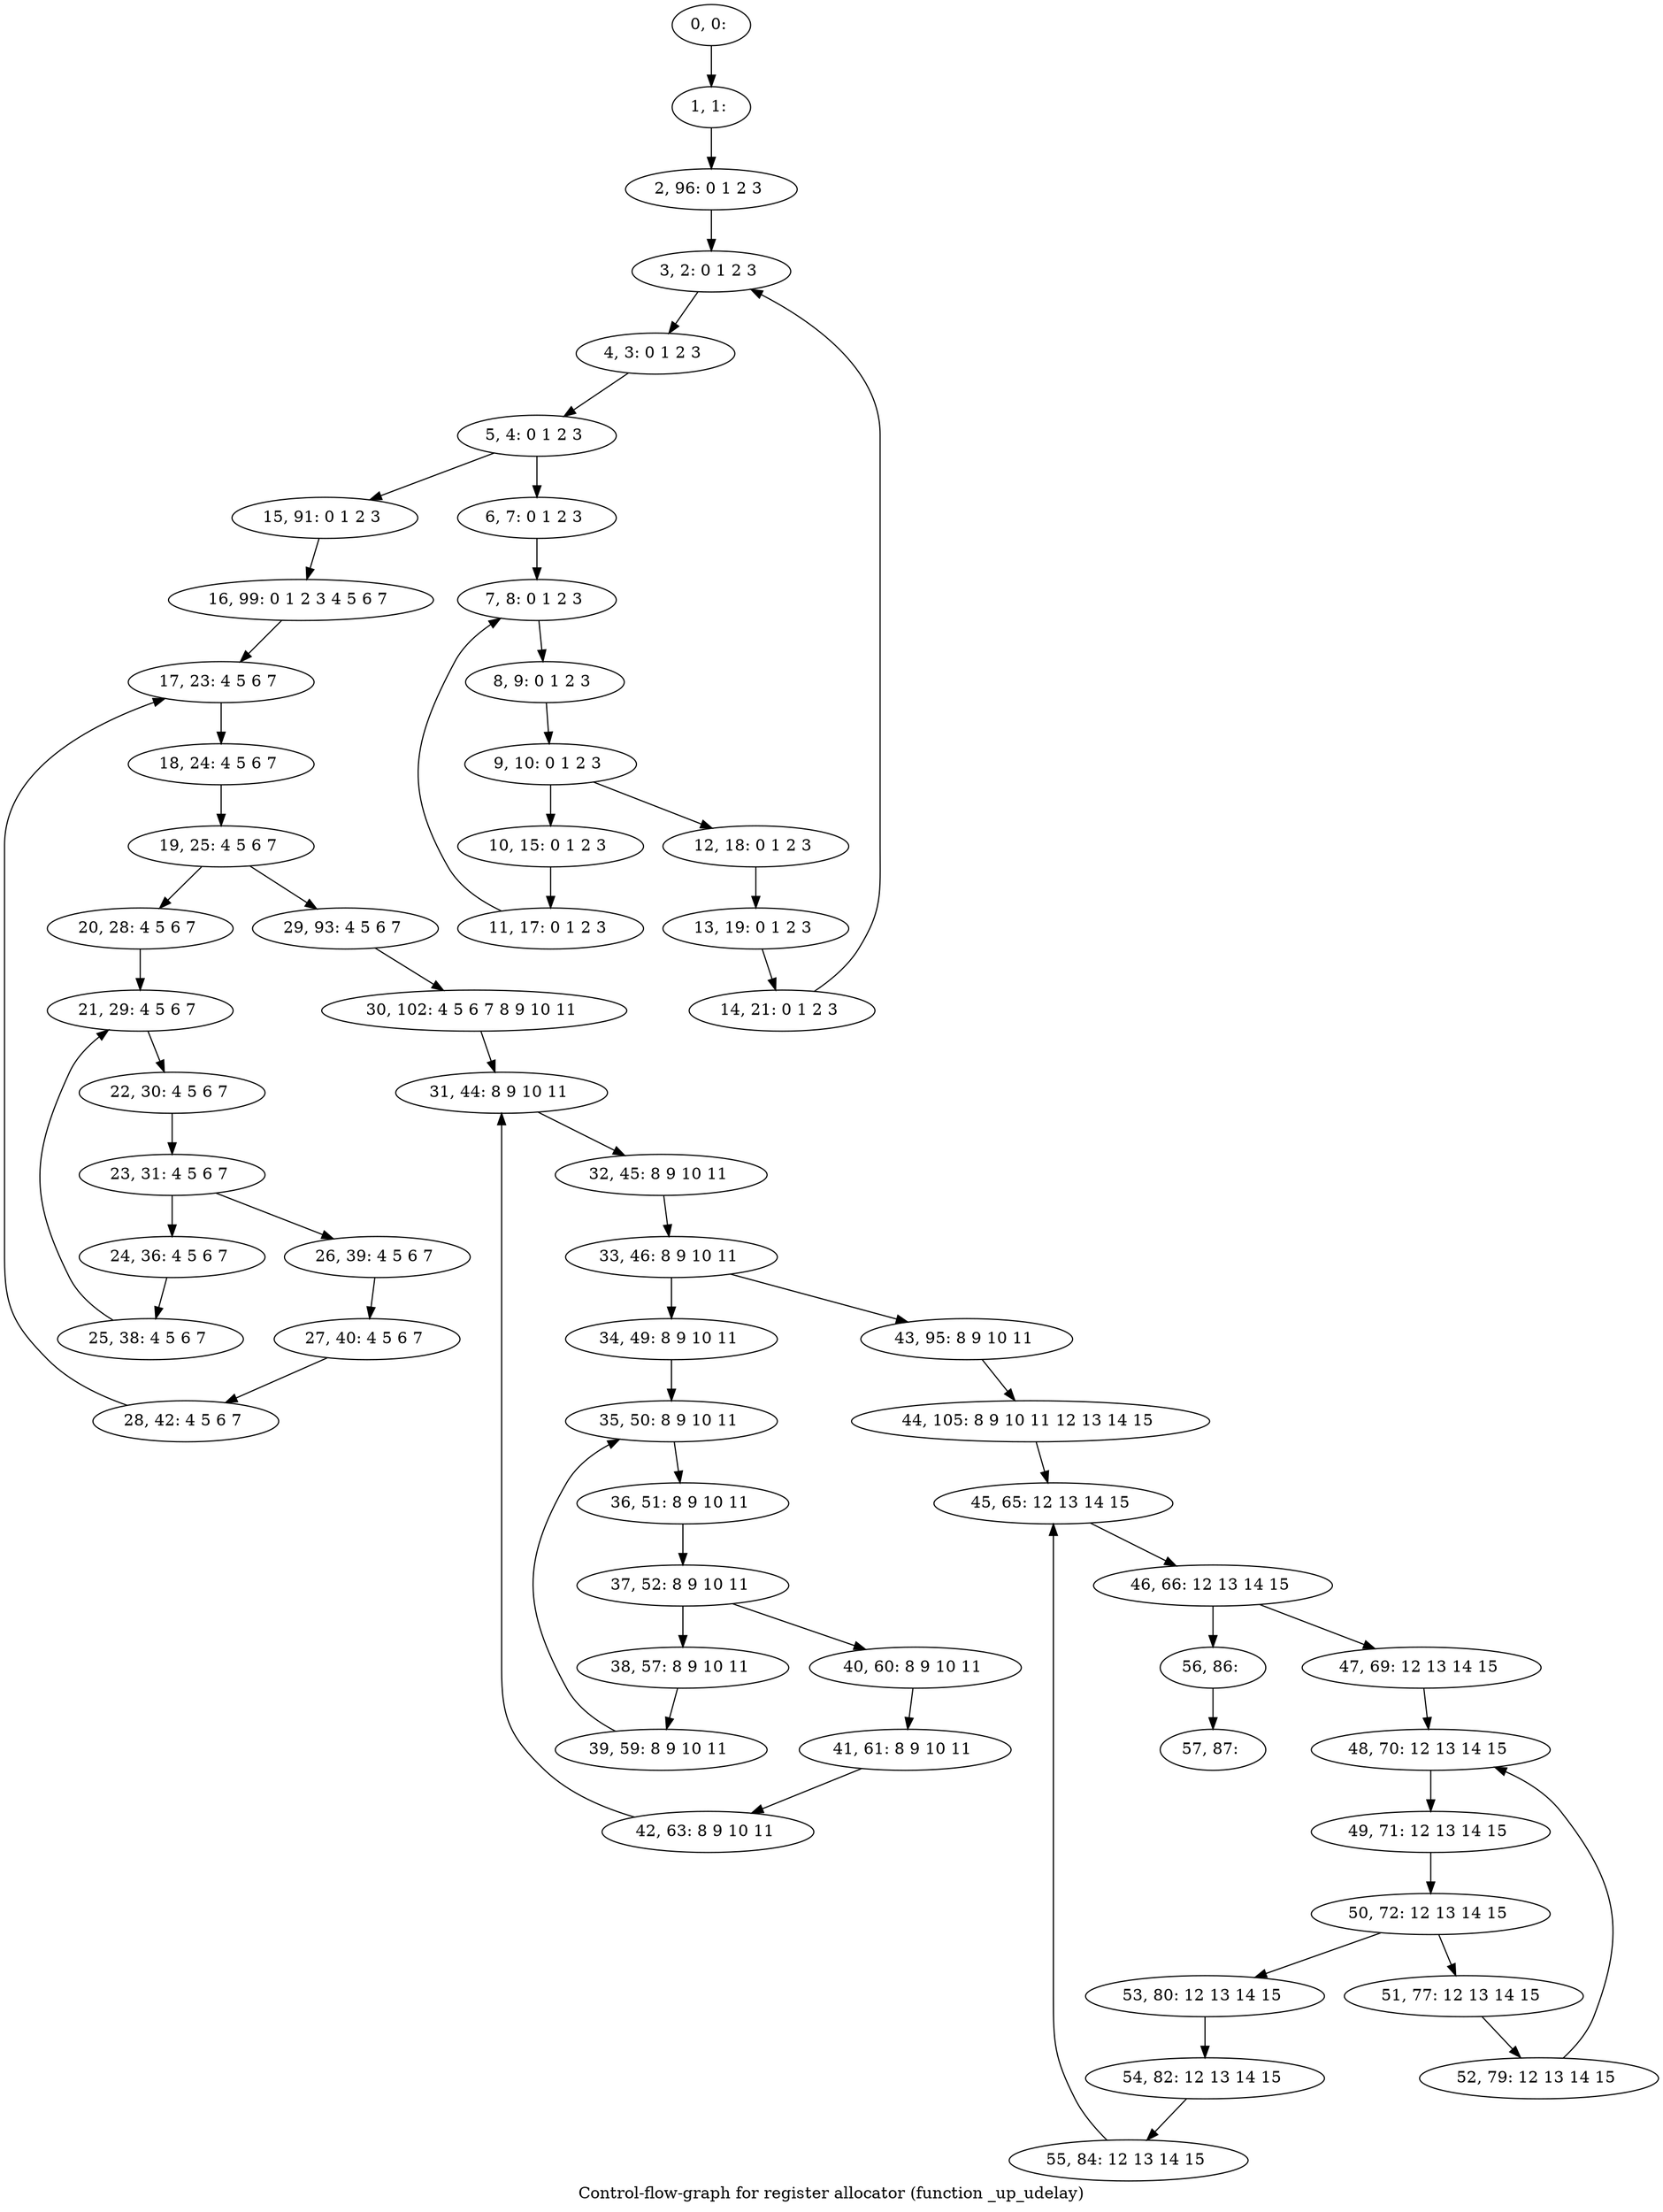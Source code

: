 digraph G {
graph [label="Control-flow-graph for register allocator (function _up_udelay)"]
0[label="0, 0: "];
1[label="1, 1: "];
2[label="2, 96: 0 1 2 3 "];
3[label="3, 2: 0 1 2 3 "];
4[label="4, 3: 0 1 2 3 "];
5[label="5, 4: 0 1 2 3 "];
6[label="6, 7: 0 1 2 3 "];
7[label="7, 8: 0 1 2 3 "];
8[label="8, 9: 0 1 2 3 "];
9[label="9, 10: 0 1 2 3 "];
10[label="10, 15: 0 1 2 3 "];
11[label="11, 17: 0 1 2 3 "];
12[label="12, 18: 0 1 2 3 "];
13[label="13, 19: 0 1 2 3 "];
14[label="14, 21: 0 1 2 3 "];
15[label="15, 91: 0 1 2 3 "];
16[label="16, 99: 0 1 2 3 4 5 6 7 "];
17[label="17, 23: 4 5 6 7 "];
18[label="18, 24: 4 5 6 7 "];
19[label="19, 25: 4 5 6 7 "];
20[label="20, 28: 4 5 6 7 "];
21[label="21, 29: 4 5 6 7 "];
22[label="22, 30: 4 5 6 7 "];
23[label="23, 31: 4 5 6 7 "];
24[label="24, 36: 4 5 6 7 "];
25[label="25, 38: 4 5 6 7 "];
26[label="26, 39: 4 5 6 7 "];
27[label="27, 40: 4 5 6 7 "];
28[label="28, 42: 4 5 6 7 "];
29[label="29, 93: 4 5 6 7 "];
30[label="30, 102: 4 5 6 7 8 9 10 11 "];
31[label="31, 44: 8 9 10 11 "];
32[label="32, 45: 8 9 10 11 "];
33[label="33, 46: 8 9 10 11 "];
34[label="34, 49: 8 9 10 11 "];
35[label="35, 50: 8 9 10 11 "];
36[label="36, 51: 8 9 10 11 "];
37[label="37, 52: 8 9 10 11 "];
38[label="38, 57: 8 9 10 11 "];
39[label="39, 59: 8 9 10 11 "];
40[label="40, 60: 8 9 10 11 "];
41[label="41, 61: 8 9 10 11 "];
42[label="42, 63: 8 9 10 11 "];
43[label="43, 95: 8 9 10 11 "];
44[label="44, 105: 8 9 10 11 12 13 14 15 "];
45[label="45, 65: 12 13 14 15 "];
46[label="46, 66: 12 13 14 15 "];
47[label="47, 69: 12 13 14 15 "];
48[label="48, 70: 12 13 14 15 "];
49[label="49, 71: 12 13 14 15 "];
50[label="50, 72: 12 13 14 15 "];
51[label="51, 77: 12 13 14 15 "];
52[label="52, 79: 12 13 14 15 "];
53[label="53, 80: 12 13 14 15 "];
54[label="54, 82: 12 13 14 15 "];
55[label="55, 84: 12 13 14 15 "];
56[label="56, 86: "];
57[label="57, 87: "];
0->1 ;
1->2 ;
2->3 ;
3->4 ;
4->5 ;
5->6 ;
5->15 ;
6->7 ;
7->8 ;
8->9 ;
9->10 ;
9->12 ;
10->11 ;
11->7 ;
12->13 ;
13->14 ;
14->3 ;
15->16 ;
16->17 ;
17->18 ;
18->19 ;
19->20 ;
19->29 ;
20->21 ;
21->22 ;
22->23 ;
23->24 ;
23->26 ;
24->25 ;
25->21 ;
26->27 ;
27->28 ;
28->17 ;
29->30 ;
30->31 ;
31->32 ;
32->33 ;
33->34 ;
33->43 ;
34->35 ;
35->36 ;
36->37 ;
37->38 ;
37->40 ;
38->39 ;
39->35 ;
40->41 ;
41->42 ;
42->31 ;
43->44 ;
44->45 ;
45->46 ;
46->47 ;
46->56 ;
47->48 ;
48->49 ;
49->50 ;
50->51 ;
50->53 ;
51->52 ;
52->48 ;
53->54 ;
54->55 ;
55->45 ;
56->57 ;
}
